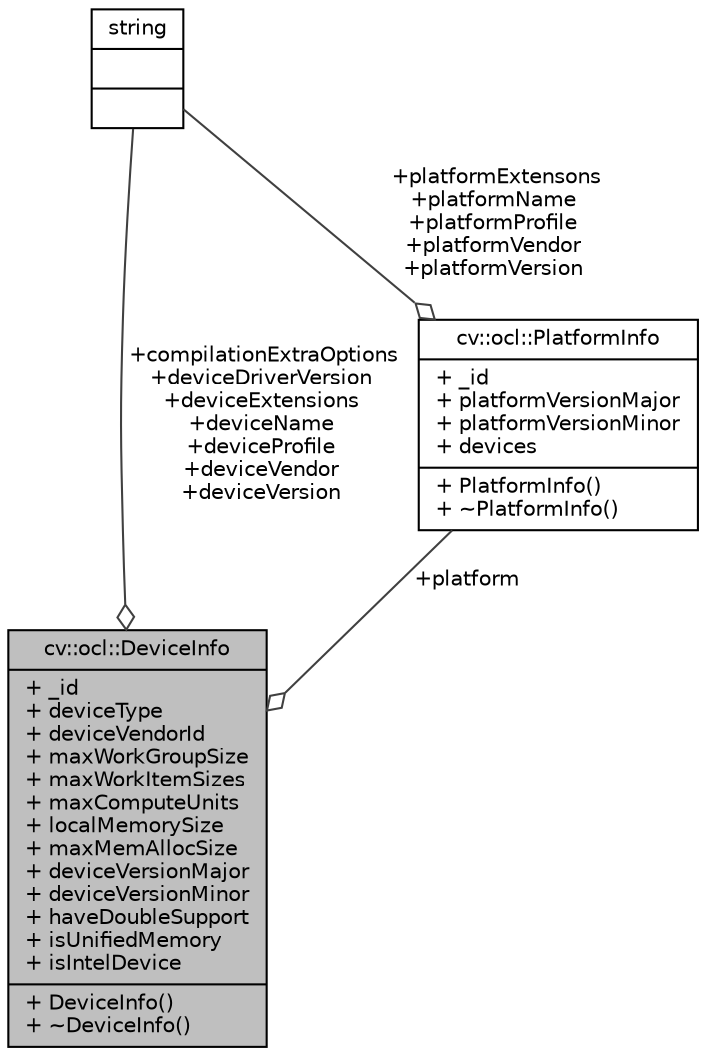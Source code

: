 digraph "cv::ocl::DeviceInfo"
{
 // LATEX_PDF_SIZE
  edge [fontname="Helvetica",fontsize="10",labelfontname="Helvetica",labelfontsize="10"];
  node [fontname="Helvetica",fontsize="10",shape=record];
  Node1 [label="{cv::ocl::DeviceInfo\n|+ _id\l+ deviceType\l+ deviceVendorId\l+ maxWorkGroupSize\l+ maxWorkItemSizes\l+ maxComputeUnits\l+ localMemorySize\l+ maxMemAllocSize\l+ deviceVersionMajor\l+ deviceVersionMinor\l+ haveDoubleSupport\l+ isUnifiedMemory\l+ isIntelDevice\l|+ DeviceInfo()\l+ ~DeviceInfo()\l}",height=0.2,width=0.4,color="black", fillcolor="grey75", style="filled", fontcolor="black",tooltip=" "];
  Node2 -> Node1 [color="grey25",fontsize="10",style="solid",label=" +compilationExtraOptions\n+deviceDriverVersion\n+deviceExtensions\n+deviceName\n+deviceProfile\n+deviceVendor\n+deviceVersion" ,arrowhead="odiamond",fontname="Helvetica"];
  Node2 [label="{string\n||}",height=0.2,width=0.4,color="black", fillcolor="white", style="filled",tooltip=" "];
  Node3 -> Node1 [color="grey25",fontsize="10",style="solid",label=" +platform" ,arrowhead="odiamond",fontname="Helvetica"];
  Node3 [label="{cv::ocl::PlatformInfo\n|+ _id\l+ platformVersionMajor\l+ platformVersionMinor\l+ devices\l|+ PlatformInfo()\l+ ~PlatformInfo()\l}",height=0.2,width=0.4,color="black", fillcolor="white", style="filled",URL="$structcv_1_1ocl_1_1_platform_info.html",tooltip=" "];
  Node2 -> Node3 [color="grey25",fontsize="10",style="solid",label=" +platformExtensons\n+platformName\n+platformProfile\n+platformVendor\n+platformVersion" ,arrowhead="odiamond",fontname="Helvetica"];
}
